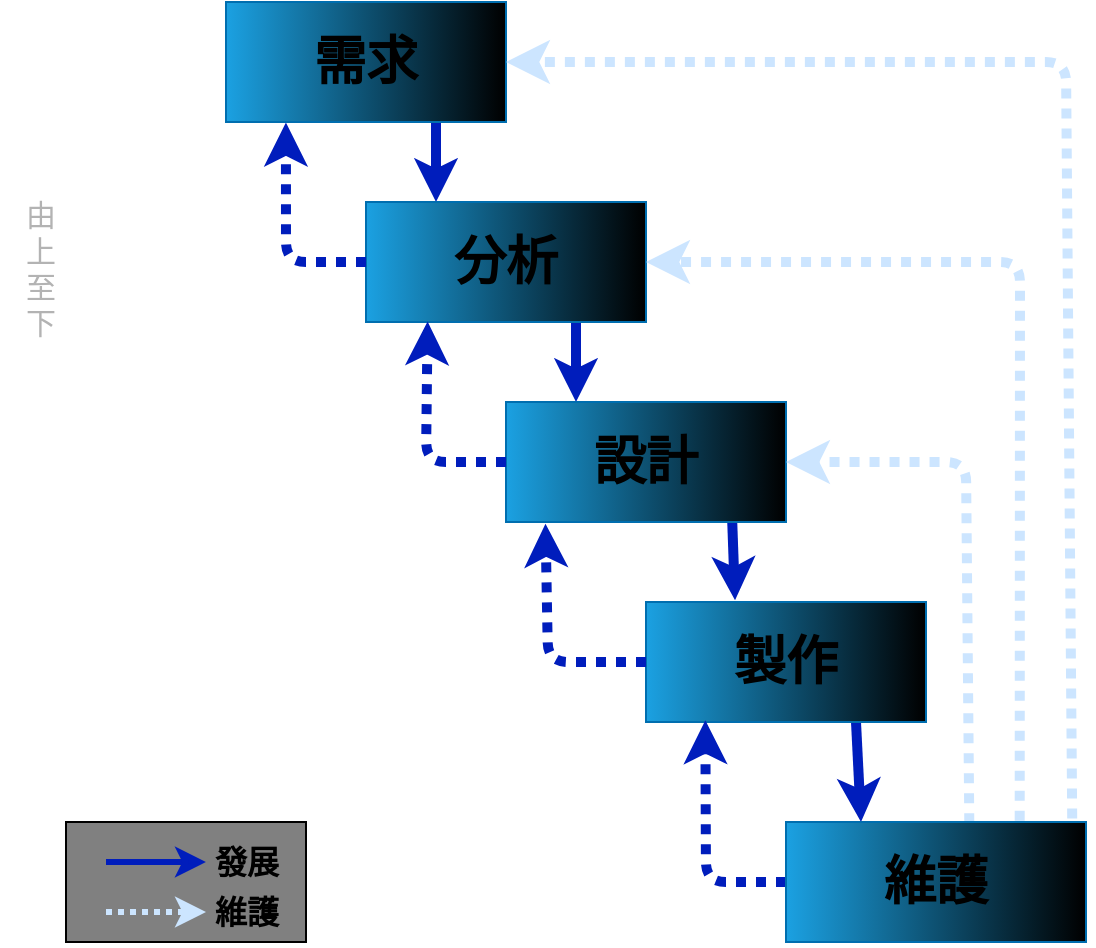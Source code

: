 <mxfile>
    <diagram id="LBzNbN2SJorGIumuhStU" name="第1頁">
        <mxGraphModel dx="1130" dy="787" grid="1" gridSize="10" guides="1" tooltips="1" connect="1" arrows="1" fold="1" page="1" pageScale="1" pageWidth="827" pageHeight="1169" math="0" shadow="0">
            <root>
                <mxCell id="0"/>
                <mxCell id="1" parent="0"/>
                <mxCell id="7" style="edgeStyle=none;html=1;fontSize=26;fontColor=#000000;strokeWidth=5;exitX=0.75;exitY=1;exitDx=0;exitDy=0;strokeColor=#001DBC;entryX=0.25;entryY=0;entryDx=0;entryDy=0;fillColor=#0050ef;" edge="1" parent="1" source="2" target="3">
                    <mxGeometry relative="1" as="geometry">
                        <mxPoint x="343" y="230" as="targetPoint"/>
                    </mxGeometry>
                </mxCell>
                <mxCell id="2" value="&lt;font size=&quot;1&quot; color=&quot;#000000&quot; style=&quot;&quot;&gt;&lt;b style=&quot;font-size: 26px;&quot;&gt;需求&lt;/b&gt;&lt;/font&gt;" style="rounded=0;whiteSpace=wrap;html=1;fillColor=#1ba1e2;fontColor=#ffffff;strokeColor=#006EAF;gradientColor=default;gradientDirection=east;align=center;" vertex="1" parent="1">
                    <mxGeometry x="243" y="130" width="140" height="60" as="geometry"/>
                </mxCell>
                <mxCell id="8" style="edgeStyle=none;html=1;exitX=0.75;exitY=1;exitDx=0;exitDy=0;strokeWidth=5;fontSize=26;fontColor=#000000;entryX=0.25;entryY=0;entryDx=0;entryDy=0;strokeColor=#001DBC;fillColor=#0050ef;" edge="1" parent="1" source="3" target="4">
                    <mxGeometry relative="1" as="geometry"/>
                </mxCell>
                <mxCell id="3" value="&lt;font size=&quot;1&quot; color=&quot;#000000&quot; style=&quot;&quot;&gt;&lt;b style=&quot;font-size: 26px;&quot;&gt;分析&lt;/b&gt;&lt;/font&gt;" style="rounded=0;whiteSpace=wrap;html=1;fillColor=#1ba1e2;fontColor=#ffffff;strokeColor=#006EAF;gradientColor=default;gradientDirection=east;align=center;" vertex="1" parent="1">
                    <mxGeometry x="313" y="230" width="140" height="60" as="geometry"/>
                </mxCell>
                <mxCell id="9" style="edgeStyle=none;html=1;strokeWidth=5;fontSize=26;fontColor=#000000;exitX=0.808;exitY=1;exitDx=0;exitDy=0;exitPerimeter=0;entryX=0.318;entryY=-0.014;entryDx=0;entryDy=0;entryPerimeter=0;strokeColor=#001DBC;fillColor=#0050ef;" edge="1" parent="1" source="4" target="5">
                    <mxGeometry relative="1" as="geometry">
                        <mxPoint x="480" y="440" as="targetPoint"/>
                    </mxGeometry>
                </mxCell>
                <mxCell id="4" value="&lt;font size=&quot;1&quot; color=&quot;#000000&quot; style=&quot;&quot;&gt;&lt;b style=&quot;font-size: 26px;&quot;&gt;設計&lt;br&gt;&lt;/b&gt;&lt;/font&gt;" style="rounded=0;whiteSpace=wrap;html=1;fillColor=#1ba1e2;fontColor=#ffffff;strokeColor=#006EAF;gradientColor=default;gradientDirection=east;align=center;" vertex="1" parent="1">
                    <mxGeometry x="383" y="330" width="140" height="60" as="geometry"/>
                </mxCell>
                <mxCell id="10" style="edgeStyle=none;html=1;strokeWidth=5;fontSize=26;fontColor=#000000;exitX=0.75;exitY=1;exitDx=0;exitDy=0;strokeColor=#001DBC;entryX=0.25;entryY=0;entryDx=0;entryDy=0;fillColor=#0050ef;" edge="1" parent="1" source="5" target="6">
                    <mxGeometry relative="1" as="geometry">
                        <mxPoint x="543" y="550" as="targetPoint"/>
                    </mxGeometry>
                </mxCell>
                <mxCell id="5" value="&lt;font size=&quot;1&quot; color=&quot;#000000&quot; style=&quot;&quot;&gt;&lt;b style=&quot;font-size: 26px;&quot;&gt;製作&lt;/b&gt;&lt;/font&gt;" style="rounded=0;whiteSpace=wrap;html=1;fillColor=#1ba1e2;fontColor=#ffffff;strokeColor=#006EAF;gradientColor=default;gradientDirection=east;align=center;" vertex="1" parent="1">
                    <mxGeometry x="453" y="430" width="140" height="60" as="geometry"/>
                </mxCell>
                <mxCell id="11" style="edgeStyle=none;html=1;strokeWidth=5;fontSize=26;fontColor=#000000;entryX=0.212;entryY=0.986;entryDx=0;entryDy=0;dashed=1;dashPattern=1 1;strokeColor=#001DBC;entryPerimeter=0;fillColor=#0050ef;" edge="1" parent="1" source="6" target="5">
                    <mxGeometry relative="1" as="geometry">
                        <mxPoint x="473" y="500" as="targetPoint"/>
                        <Array as="points">
                            <mxPoint x="483" y="570"/>
                        </Array>
                    </mxGeometry>
                </mxCell>
                <mxCell id="18" style="edgeStyle=none;html=1;entryX=1;entryY=0.5;entryDx=0;entryDy=0;dashed=1;dashPattern=1 1;strokeWidth=5;fontSize=26;fontColor=#000000;strokeColor=#CCE5FF;exitX=0.611;exitY=0.01;exitDx=0;exitDy=0;exitPerimeter=0;" edge="1" parent="1" source="6" target="4">
                    <mxGeometry relative="1" as="geometry">
                        <mxPoint x="613" y="530" as="sourcePoint"/>
                        <Array as="points">
                            <mxPoint x="613" y="360"/>
                        </Array>
                    </mxGeometry>
                </mxCell>
                <mxCell id="19" style="edgeStyle=none;html=1;entryX=1;entryY=0.5;entryDx=0;entryDy=0;dashed=1;dashPattern=1 1;strokeColor=#CCE5FF;strokeWidth=5;fontSize=26;fontColor=#000000;exitX=0.779;exitY=-0.01;exitDx=0;exitDy=0;exitPerimeter=0;" edge="1" parent="1" source="6" target="3">
                    <mxGeometry relative="1" as="geometry">
                        <mxPoint x="633" y="540" as="sourcePoint"/>
                        <Array as="points">
                            <mxPoint x="640" y="260"/>
                        </Array>
                    </mxGeometry>
                </mxCell>
                <mxCell id="20" style="edgeStyle=none;html=1;entryX=1;entryY=0.5;entryDx=0;entryDy=0;dashed=1;dashPattern=1 1;strokeColor=#CCE5FF;strokeWidth=5;fontSize=26;fontColor=#000000;exitX=0.954;exitY=-0.029;exitDx=0;exitDy=0;exitPerimeter=0;" edge="1" parent="1" source="6" target="2">
                    <mxGeometry relative="1" as="geometry">
                        <Array as="points">
                            <mxPoint x="663" y="160"/>
                        </Array>
                    </mxGeometry>
                </mxCell>
                <mxCell id="6" value="&lt;font size=&quot;1&quot; color=&quot;#000000&quot; style=&quot;&quot;&gt;&lt;b style=&quot;font-size: 26px;&quot;&gt;維護&lt;/b&gt;&lt;/font&gt;" style="rounded=0;whiteSpace=wrap;html=1;fillColor=#1ba1e2;fontColor=#ffffff;strokeColor=#006EAF;gradientColor=default;gradientDirection=east;align=center;" vertex="1" parent="1">
                    <mxGeometry x="523" y="540" width="150" height="60" as="geometry"/>
                </mxCell>
                <mxCell id="12" style="edgeStyle=none;html=1;strokeWidth=5;fontSize=26;fontColor=#000000;dashed=1;dashPattern=1 1;exitX=0;exitY=0.5;exitDx=0;exitDy=0;strokeColor=#001DBC;entryX=0.141;entryY=1.014;entryDx=0;entryDy=0;entryPerimeter=0;fillColor=#0050ef;" edge="1" parent="1" source="5" target="4">
                    <mxGeometry relative="1" as="geometry">
                        <mxPoint x="433" y="470" as="sourcePoint"/>
                        <mxPoint x="403" y="390" as="targetPoint"/>
                        <Array as="points">
                            <mxPoint x="404" y="460"/>
                        </Array>
                    </mxGeometry>
                </mxCell>
                <mxCell id="13" style="edgeStyle=none;html=1;strokeWidth=5;fontSize=26;fontColor=#000000;dashed=1;dashPattern=1 1;exitX=0;exitY=0.5;exitDx=0;exitDy=0;entryX=0.22;entryY=0.995;entryDx=0;entryDy=0;strokeColor=#001DBC;entryPerimeter=0;fillColor=#0050ef;" edge="1" parent="1" source="4" target="3">
                    <mxGeometry relative="1" as="geometry">
                        <mxPoint x="373" y="360" as="sourcePoint"/>
                        <mxPoint x="343" y="290" as="targetPoint"/>
                        <Array as="points">
                            <mxPoint x="343" y="360"/>
                        </Array>
                    </mxGeometry>
                </mxCell>
                <mxCell id="17" style="edgeStyle=none;html=1;strokeWidth=5;fontSize=26;fontColor=#000000;dashed=1;dashPattern=1 1;entryX=0.214;entryY=1.005;entryDx=0;entryDy=0;strokeColor=#001DBC;entryPerimeter=0;fillColor=#0050ef;" edge="1" parent="1" source="3" target="2">
                    <mxGeometry relative="1" as="geometry">
                        <mxPoint x="313" y="260" as="sourcePoint"/>
                        <mxPoint x="273" y="190.0" as="targetPoint"/>
                        <Array as="points">
                            <mxPoint x="273" y="260"/>
                        </Array>
                    </mxGeometry>
                </mxCell>
                <mxCell id="21" value="" style="rounded=0;whiteSpace=wrap;html=1;fontSize=26;fontColor=#000000;gradientColor=none;gradientDirection=east;fillColor=#808080;" vertex="1" parent="1">
                    <mxGeometry x="163" y="540" width="120" height="60" as="geometry"/>
                </mxCell>
                <mxCell id="23" value="" style="endArrow=classic;html=1;dashed=1;dashPattern=1 1;strokeColor=#CCE5FF;strokeWidth=3;fontSize=26;fontColor=#000000;" edge="1" parent="1">
                    <mxGeometry width="50" height="50" relative="1" as="geometry">
                        <mxPoint x="183" y="585" as="sourcePoint"/>
                        <mxPoint x="233" y="585" as="targetPoint"/>
                    </mxGeometry>
                </mxCell>
                <mxCell id="24" value="" style="endArrow=classic;html=1;strokeColor=#001DBC;strokeWidth=3;fontSize=26;fontColor=#000000;entryX=0.583;entryY=0.667;entryDx=0;entryDy=0;entryPerimeter=0;fillColor=#0050ef;" edge="1" parent="1">
                    <mxGeometry width="50" height="50" relative="1" as="geometry">
                        <mxPoint x="183" y="560" as="sourcePoint"/>
                        <mxPoint x="232.96" y="560.02" as="targetPoint"/>
                    </mxGeometry>
                </mxCell>
                <mxCell id="28" value="&lt;font size=&quot;1&quot; style=&quot;&quot;&gt;&lt;b style=&quot;font-size: 16px;&quot;&gt;發展&lt;/b&gt;&lt;/font&gt;" style="text;html=1;align=center;verticalAlign=middle;resizable=0;points=[];autosize=1;strokeColor=none;fillColor=none;fontSize=26;fontColor=#000000;" vertex="1" parent="1">
                    <mxGeometry x="223" y="537" width="60" height="40" as="geometry"/>
                </mxCell>
                <mxCell id="29" value="&lt;font size=&quot;1&quot; style=&quot;&quot;&gt;&lt;b style=&quot;font-size: 16px;&quot;&gt;維護&lt;/b&gt;&lt;/font&gt;" style="text;html=1;align=center;verticalAlign=middle;resizable=0;points=[];autosize=1;strokeColor=none;fillColor=none;fontSize=26;fontColor=#000000;" vertex="1" parent="1">
                    <mxGeometry x="223" y="562" width="60" height="40" as="geometry"/>
                </mxCell>
                <mxCell id="30" value="&lt;font color=&quot;#ffffff&quot;&gt;發&lt;br&gt;展&lt;br&gt;工&lt;br&gt;作&lt;br&gt;的&lt;br&gt;次&lt;br&gt;序&lt;br&gt;&lt;/font&gt;" style="text;html=1;align=center;verticalAlign=middle;resizable=0;points=[];autosize=1;strokeColor=none;fillColor=none;fontSize=16;fontColor=#000000;" vertex="1" parent="1">
                    <mxGeometry x="153" y="220" width="40" height="150" as="geometry"/>
                </mxCell>
                <mxCell id="31" value="&lt;font style=&quot;font-size: 15px;&quot;&gt;由&lt;br style=&quot;font-size: 15px;&quot;&gt;上&lt;br style=&quot;font-size: 15px;&quot;&gt;至&lt;br style=&quot;font-size: 15px;&quot;&gt;下&lt;br style=&quot;font-size: 15px;&quot;&gt;&lt;/font&gt;" style="text;html=1;align=center;verticalAlign=middle;resizable=0;points=[];autosize=1;strokeColor=none;fillColor=none;fontSize=15;fontColor=#B3B3B3;horizontal=1;flipV=0;" vertex="1" parent="1">
                    <mxGeometry x="130" y="218" width="40" height="90" as="geometry"/>
                </mxCell>
            </root>
        </mxGraphModel>
    </diagram>
</mxfile>